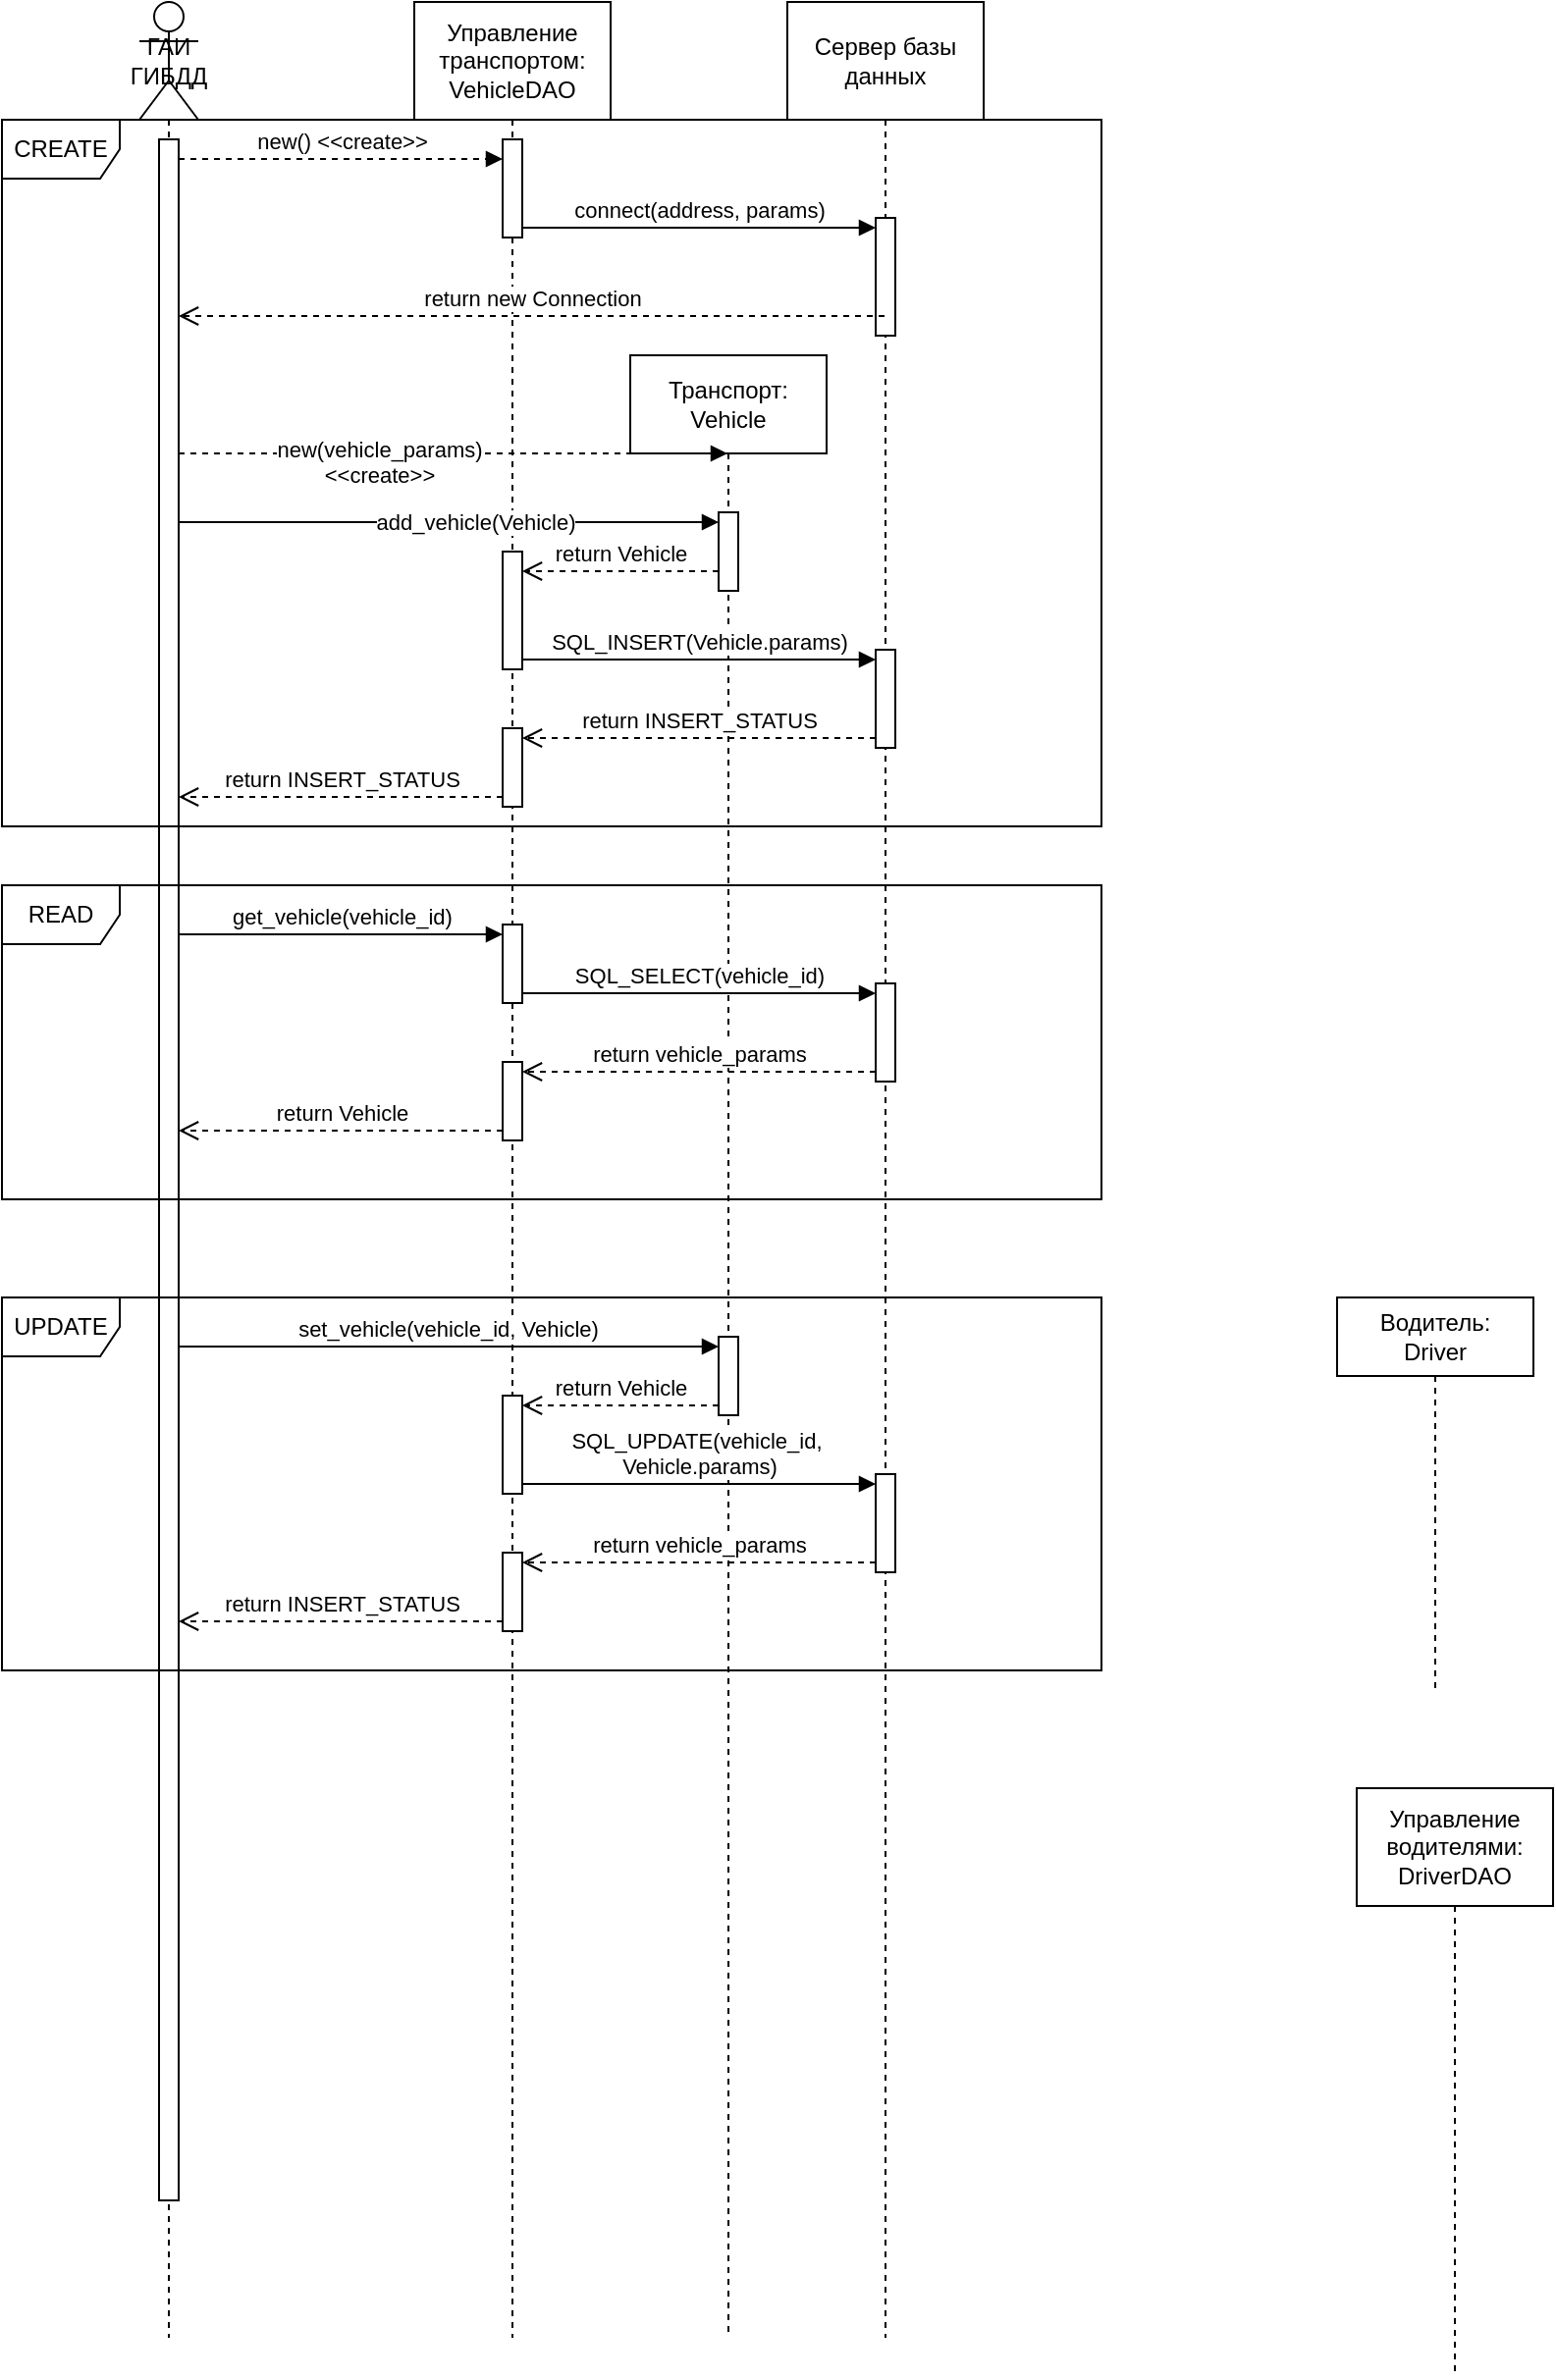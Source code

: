 <mxfile version="24.7.16">
  <diagram name="Страница — 1" id="xHwK_b2retfKlfM4JfdF">
    <mxGraphModel dx="1050" dy="530" grid="1" gridSize="10" guides="1" tooltips="1" connect="1" arrows="1" fold="1" page="1" pageScale="1" pageWidth="1200" pageHeight="1920" math="0" shadow="0">
      <root>
        <mxCell id="0" />
        <mxCell id="1" parent="0" />
        <mxCell id="ZmueGVc2QgfomNV0Ne6T-6" value="ГАИ ГИБДД" style="shape=umlLifeline;perimeter=lifelinePerimeter;whiteSpace=wrap;html=1;container=1;dropTarget=0;collapsible=0;recursiveResize=0;outlineConnect=0;portConstraint=eastwest;newEdgeStyle={&quot;curved&quot;:0,&quot;rounded&quot;:0};participant=umlActor;size=60;" vertex="1" parent="1">
          <mxGeometry x="100" y="60" width="30" height="1190" as="geometry" />
        </mxCell>
        <mxCell id="ZmueGVc2QgfomNV0Ne6T-15" value="" style="html=1;points=[[0,0,0,0,5],[0,1,0,0,-5],[1,0,0,0,5],[1,1,0,0,-5]];perimeter=orthogonalPerimeter;outlineConnect=0;targetShapes=umlLifeline;portConstraint=eastwest;newEdgeStyle={&quot;curved&quot;:0,&quot;rounded&quot;:0};" vertex="1" parent="ZmueGVc2QgfomNV0Ne6T-6">
          <mxGeometry x="10" y="70" width="10" height="1050" as="geometry" />
        </mxCell>
        <mxCell id="ZmueGVc2QgfomNV0Ne6T-10" value="Транспорт:&lt;div&gt;Vehicle&lt;/div&gt;" style="shape=umlLifeline;perimeter=lifelinePerimeter;whiteSpace=wrap;html=1;container=1;dropTarget=0;collapsible=0;recursiveResize=0;outlineConnect=0;portConstraint=eastwest;newEdgeStyle={&quot;curved&quot;:0,&quot;rounded&quot;:0};size=50;" vertex="1" parent="1">
          <mxGeometry x="350" y="240" width="100" height="1010" as="geometry" />
        </mxCell>
        <mxCell id="ZmueGVc2QgfomNV0Ne6T-57" value="" style="html=1;points=[[0,0,0,0,5],[0,1,0,0,-5],[1,0,0,0,5],[1,1,0,0,-5]];perimeter=orthogonalPerimeter;outlineConnect=0;targetShapes=umlLifeline;portConstraint=eastwest;newEdgeStyle={&quot;curved&quot;:0,&quot;rounded&quot;:0};" vertex="1" parent="ZmueGVc2QgfomNV0Ne6T-10">
          <mxGeometry x="45" y="80" width="10" height="40" as="geometry" />
        </mxCell>
        <mxCell id="ZmueGVc2QgfomNV0Ne6T-92" value="" style="html=1;points=[[0,0,0,0,5],[0,1,0,0,-5],[1,0,0,0,5],[1,1,0,0,-5]];perimeter=orthogonalPerimeter;outlineConnect=0;targetShapes=umlLifeline;portConstraint=eastwest;newEdgeStyle={&quot;curved&quot;:0,&quot;rounded&quot;:0};" vertex="1" parent="ZmueGVc2QgfomNV0Ne6T-10">
          <mxGeometry x="45" y="500" width="10" height="40" as="geometry" />
        </mxCell>
        <mxCell id="ZmueGVc2QgfomNV0Ne6T-11" value="Управление транспортом:&lt;div&gt;VehicleDAO&lt;/div&gt;" style="shape=umlLifeline;perimeter=lifelinePerimeter;whiteSpace=wrap;html=1;container=1;dropTarget=0;collapsible=0;recursiveResize=0;outlineConnect=0;portConstraint=eastwest;newEdgeStyle={&quot;curved&quot;:0,&quot;rounded&quot;:0};size=60;" vertex="1" parent="1">
          <mxGeometry x="240" y="60" width="100" height="1190" as="geometry" />
        </mxCell>
        <mxCell id="ZmueGVc2QgfomNV0Ne6T-19" value="" style="html=1;points=[[0,0,0,0,5],[0,1,0,0,-5],[1,0,0,0,5],[1,1,0,0,-5]];perimeter=orthogonalPerimeter;outlineConnect=0;targetShapes=umlLifeline;portConstraint=eastwest;newEdgeStyle={&quot;curved&quot;:0,&quot;rounded&quot;:0};" vertex="1" parent="ZmueGVc2QgfomNV0Ne6T-11">
          <mxGeometry x="45" y="70" width="10" height="50" as="geometry" />
        </mxCell>
        <mxCell id="ZmueGVc2QgfomNV0Ne6T-66" value="" style="html=1;points=[[0,0,0,0,5],[0,1,0,0,-5],[1,0,0,0,5],[1,1,0,0,-5]];perimeter=orthogonalPerimeter;outlineConnect=0;targetShapes=umlLifeline;portConstraint=eastwest;newEdgeStyle={&quot;curved&quot;:0,&quot;rounded&quot;:0};" vertex="1" parent="ZmueGVc2QgfomNV0Ne6T-11">
          <mxGeometry x="45" y="280" width="10" height="60" as="geometry" />
        </mxCell>
        <mxCell id="ZmueGVc2QgfomNV0Ne6T-71" value="" style="html=1;points=[[0,0,0,0,5],[0,1,0,0,-5],[1,0,0,0,5],[1,1,0,0,-5]];perimeter=orthogonalPerimeter;outlineConnect=0;targetShapes=umlLifeline;portConstraint=eastwest;newEdgeStyle={&quot;curved&quot;:0,&quot;rounded&quot;:0};" vertex="1" parent="ZmueGVc2QgfomNV0Ne6T-11">
          <mxGeometry x="45" y="370" width="10" height="40" as="geometry" />
        </mxCell>
        <mxCell id="ZmueGVc2QgfomNV0Ne6T-76" value="" style="html=1;points=[[0,0,0,0,5],[0,1,0,0,-5],[1,0,0,0,5],[1,1,0,0,-5]];perimeter=orthogonalPerimeter;outlineConnect=0;targetShapes=umlLifeline;portConstraint=eastwest;newEdgeStyle={&quot;curved&quot;:0,&quot;rounded&quot;:0};" vertex="1" parent="ZmueGVc2QgfomNV0Ne6T-11">
          <mxGeometry x="45" y="470" width="10" height="40" as="geometry" />
        </mxCell>
        <mxCell id="ZmueGVc2QgfomNV0Ne6T-80" value="" style="html=1;points=[[0,0,0,0,5],[0,1,0,0,-5],[1,0,0,0,5],[1,1,0,0,-5]];perimeter=orthogonalPerimeter;outlineConnect=0;targetShapes=umlLifeline;portConstraint=eastwest;newEdgeStyle={&quot;curved&quot;:0,&quot;rounded&quot;:0};" vertex="1" parent="ZmueGVc2QgfomNV0Ne6T-11">
          <mxGeometry x="45" y="540" width="10" height="40" as="geometry" />
        </mxCell>
        <mxCell id="ZmueGVc2QgfomNV0Ne6T-94" value="" style="html=1;points=[[0,0,0,0,5],[0,1,0,0,-5],[1,0,0,0,5],[1,1,0,0,-5]];perimeter=orthogonalPerimeter;outlineConnect=0;targetShapes=umlLifeline;portConstraint=eastwest;newEdgeStyle={&quot;curved&quot;:0,&quot;rounded&quot;:0};" vertex="1" parent="ZmueGVc2QgfomNV0Ne6T-11">
          <mxGeometry x="45" y="710" width="10" height="50" as="geometry" />
        </mxCell>
        <mxCell id="ZmueGVc2QgfomNV0Ne6T-12" value="Водитель:&lt;div&gt;Driver&lt;/div&gt;" style="shape=umlLifeline;perimeter=lifelinePerimeter;whiteSpace=wrap;html=1;container=1;dropTarget=0;collapsible=0;recursiveResize=0;outlineConnect=0;portConstraint=eastwest;newEdgeStyle={&quot;curved&quot;:0,&quot;rounded&quot;:0};size=40;" vertex="1" parent="1">
          <mxGeometry x="710" y="720" width="100" height="200" as="geometry" />
        </mxCell>
        <mxCell id="ZmueGVc2QgfomNV0Ne6T-13" value="Управление водителями:&lt;div&gt;DriverDAO&lt;/div&gt;" style="shape=umlLifeline;perimeter=lifelinePerimeter;whiteSpace=wrap;html=1;container=1;dropTarget=0;collapsible=0;recursiveResize=0;outlineConnect=0;portConstraint=eastwest;newEdgeStyle={&quot;curved&quot;:0,&quot;rounded&quot;:0};size=60;" vertex="1" parent="1">
          <mxGeometry x="720" y="970" width="100" height="300" as="geometry" />
        </mxCell>
        <mxCell id="ZmueGVc2QgfomNV0Ne6T-20" value="new() &amp;lt;&amp;lt;create&amp;gt;&amp;gt;" style="html=1;verticalAlign=bottom;startArrow=none;endArrow=block;startSize=8;curved=0;rounded=0;startFill=0;dashed=1;" edge="1" target="ZmueGVc2QgfomNV0Ne6T-19" parent="1" source="ZmueGVc2QgfomNV0Ne6T-15">
          <mxGeometry relative="1" as="geometry">
            <mxPoint x="110" y="140.0" as="sourcePoint" />
            <mxPoint x="295" y="140.0" as="targetPoint" />
            <Array as="points">
              <mxPoint x="170" y="140" />
            </Array>
          </mxGeometry>
        </mxCell>
        <mxCell id="ZmueGVc2QgfomNV0Ne6T-32" value="Сервер базы данных" style="shape=umlLifeline;perimeter=lifelinePerimeter;whiteSpace=wrap;html=1;container=1;dropTarget=0;collapsible=0;recursiveResize=0;outlineConnect=0;portConstraint=eastwest;newEdgeStyle={&quot;curved&quot;:0,&quot;rounded&quot;:0};size=60;" vertex="1" parent="1">
          <mxGeometry x="430" y="60" width="100" height="1190" as="geometry" />
        </mxCell>
        <mxCell id="ZmueGVc2QgfomNV0Ne6T-43" value="" style="html=1;points=[[0,0,0,0,5],[0,1,0,0,-5],[1,0,0,0,5],[1,1,0,0,-5]];perimeter=orthogonalPerimeter;outlineConnect=0;targetShapes=umlLifeline;portConstraint=eastwest;newEdgeStyle={&quot;curved&quot;:0,&quot;rounded&quot;:0};" vertex="1" parent="ZmueGVc2QgfomNV0Ne6T-32">
          <mxGeometry x="45" y="110" width="10" height="60" as="geometry" />
        </mxCell>
        <mxCell id="ZmueGVc2QgfomNV0Ne6T-68" value="" style="html=1;points=[[0,0,0,0,5],[0,1,0,0,-5],[1,0,0,0,5],[1,1,0,0,-5]];perimeter=orthogonalPerimeter;outlineConnect=0;targetShapes=umlLifeline;portConstraint=eastwest;newEdgeStyle={&quot;curved&quot;:0,&quot;rounded&quot;:0};" vertex="1" parent="ZmueGVc2QgfomNV0Ne6T-32">
          <mxGeometry x="45" y="330" width="10" height="50" as="geometry" />
        </mxCell>
        <mxCell id="ZmueGVc2QgfomNV0Ne6T-77" value="" style="html=1;points=[[0,0,0,0,5],[0,1,0,0,-5],[1,0,0,0,5],[1,1,0,0,-5]];perimeter=orthogonalPerimeter;outlineConnect=0;targetShapes=umlLifeline;portConstraint=eastwest;newEdgeStyle={&quot;curved&quot;:0,&quot;rounded&quot;:0};" vertex="1" parent="ZmueGVc2QgfomNV0Ne6T-32">
          <mxGeometry x="45" y="500" width="10" height="50" as="geometry" />
        </mxCell>
        <mxCell id="ZmueGVc2QgfomNV0Ne6T-98" value="" style="html=1;points=[[0,0,0,0,5],[0,1,0,0,-5],[1,0,0,0,5],[1,1,0,0,-5]];perimeter=orthogonalPerimeter;outlineConnect=0;targetShapes=umlLifeline;portConstraint=eastwest;newEdgeStyle={&quot;curved&quot;:0,&quot;rounded&quot;:0};" vertex="1" parent="ZmueGVc2QgfomNV0Ne6T-32">
          <mxGeometry x="45" y="750" width="10" height="50" as="geometry" />
        </mxCell>
        <mxCell id="ZmueGVc2QgfomNV0Ne6T-44" value="connect(address, params)" style="html=1;verticalAlign=bottom;endArrow=block;curved=0;rounded=0;entryX=0;entryY=0;entryDx=0;entryDy=5;" edge="1" target="ZmueGVc2QgfomNV0Ne6T-43" parent="1" source="ZmueGVc2QgfomNV0Ne6T-19">
          <mxGeometry relative="1" as="geometry">
            <mxPoint x="300" y="175" as="sourcePoint" />
            <mxPoint as="offset" />
          </mxGeometry>
        </mxCell>
        <mxCell id="ZmueGVc2QgfomNV0Ne6T-45" value="return new Connection" style="html=1;verticalAlign=bottom;endArrow=open;dashed=1;endSize=8;curved=0;rounded=0;" edge="1" source="ZmueGVc2QgfomNV0Ne6T-32" parent="1" target="ZmueGVc2QgfomNV0Ne6T-15">
          <mxGeometry relative="1" as="geometry">
            <mxPoint x="110" y="220" as="targetPoint" />
            <mxPoint x="480" y="220" as="sourcePoint" />
            <Array as="points">
              <mxPoint x="340" y="220" />
            </Array>
          </mxGeometry>
        </mxCell>
        <mxCell id="ZmueGVc2QgfomNV0Ne6T-58" value="new(vehicle_params)&lt;div&gt;&amp;lt;&amp;lt;create&amp;gt;&amp;gt;&lt;/div&gt;" style="html=1;verticalAlign=bottom;endArrow=block;curved=0;rounded=0;dashed=1;" edge="1" parent="1" source="ZmueGVc2QgfomNV0Ne6T-15" target="ZmueGVc2QgfomNV0Ne6T-10">
          <mxGeometry x="-0.269" y="-20" width="80" relative="1" as="geometry">
            <mxPoint x="310" y="360.0" as="sourcePoint" />
            <mxPoint x="419.5" y="360.0" as="targetPoint" />
            <Array as="points">
              <mxPoint x="380" y="290" />
            </Array>
            <mxPoint as="offset" />
          </mxGeometry>
        </mxCell>
        <mxCell id="ZmueGVc2QgfomNV0Ne6T-62" value="" style="html=1;verticalAlign=bottom;endArrow=block;curved=0;rounded=0;entryX=0;entryY=0;entryDx=0;entryDy=5;entryPerimeter=0;" edge="1" parent="1" source="ZmueGVc2QgfomNV0Ne6T-15" target="ZmueGVc2QgfomNV0Ne6T-57">
          <mxGeometry x="-0.077" y="-20" width="80" relative="1" as="geometry">
            <mxPoint x="110" y="270" as="sourcePoint" />
            <mxPoint x="299.5" y="270" as="targetPoint" />
            <mxPoint as="offset" />
          </mxGeometry>
        </mxCell>
        <mxCell id="ZmueGVc2QgfomNV0Ne6T-64" value="add_vehicle(Vehicle)" style="edgeLabel;html=1;align=center;verticalAlign=middle;resizable=0;points=[];" vertex="1" connectable="0" parent="ZmueGVc2QgfomNV0Ne6T-62">
          <mxGeometry x="0.203" y="2" relative="1" as="geometry">
            <mxPoint x="-15" y="2" as="offset" />
          </mxGeometry>
        </mxCell>
        <mxCell id="ZmueGVc2QgfomNV0Ne6T-67" value="return Vehicle" style="html=1;verticalAlign=bottom;endArrow=open;dashed=1;endSize=8;curved=0;rounded=0;" edge="1" parent="1" source="ZmueGVc2QgfomNV0Ne6T-57" target="ZmueGVc2QgfomNV0Ne6T-66">
          <mxGeometry relative="1" as="geometry">
            <mxPoint x="430" y="369.58" as="sourcePoint" />
            <mxPoint x="350" y="369.58" as="targetPoint" />
            <Array as="points">
              <mxPoint x="330" y="350" />
            </Array>
          </mxGeometry>
        </mxCell>
        <mxCell id="ZmueGVc2QgfomNV0Ne6T-69" value="SQL_INSERT(Vehicle.params)" style="html=1;verticalAlign=bottom;endArrow=block;curved=0;rounded=0;entryX=0;entryY=0;entryDx=0;entryDy=5;" edge="1" target="ZmueGVc2QgfomNV0Ne6T-68" parent="1" source="ZmueGVc2QgfomNV0Ne6T-66">
          <mxGeometry relative="1" as="geometry">
            <mxPoint x="320" y="395" as="sourcePoint" />
          </mxGeometry>
        </mxCell>
        <mxCell id="ZmueGVc2QgfomNV0Ne6T-70" value="return INSERT_STATUS" style="html=1;verticalAlign=bottom;endArrow=open;dashed=1;endSize=8;curved=0;rounded=0;exitX=0;exitY=1;exitDx=0;exitDy=-5;entryX=1;entryY=0;entryDx=0;entryDy=5;entryPerimeter=0;" edge="1" source="ZmueGVc2QgfomNV0Ne6T-68" parent="1" target="ZmueGVc2QgfomNV0Ne6T-71">
          <mxGeometry relative="1" as="geometry">
            <mxPoint x="320" y="465" as="targetPoint" />
          </mxGeometry>
        </mxCell>
        <mxCell id="ZmueGVc2QgfomNV0Ne6T-73" value="return INSERT_STATUS" style="html=1;verticalAlign=bottom;endArrow=open;dashed=1;endSize=8;curved=0;rounded=0;exitX=0;exitY=1;exitDx=0;exitDy=-5;exitPerimeter=0;" edge="1" parent="1" source="ZmueGVc2QgfomNV0Ne6T-71" target="ZmueGVc2QgfomNV0Ne6T-15">
          <mxGeometry relative="1" as="geometry">
            <mxPoint x="100" y="450" as="targetPoint" />
            <mxPoint x="290" y="460" as="sourcePoint" />
          </mxGeometry>
        </mxCell>
        <mxCell id="ZmueGVc2QgfomNV0Ne6T-74" value="CREATE" style="shape=umlFrame;whiteSpace=wrap;html=1;pointerEvents=0;" vertex="1" parent="1">
          <mxGeometry x="30" y="120" width="560" height="360" as="geometry" />
        </mxCell>
        <mxCell id="ZmueGVc2QgfomNV0Ne6T-75" value="get_vehicle(vehicle_id)" style="html=1;verticalAlign=bottom;endArrow=block;curved=0;rounded=0;entryX=0;entryY=0;entryDx=0;entryDy=5;entryPerimeter=0;" edge="1" parent="1" source="ZmueGVc2QgfomNV0Ne6T-15" target="ZmueGVc2QgfomNV0Ne6T-76">
          <mxGeometry width="80" relative="1" as="geometry">
            <mxPoint x="150" y="549.58" as="sourcePoint" />
            <mxPoint x="230" y="549.58" as="targetPoint" />
          </mxGeometry>
        </mxCell>
        <mxCell id="ZmueGVc2QgfomNV0Ne6T-78" value="SQL_SELECT(vehicle_id)" style="html=1;verticalAlign=bottom;endArrow=block;curved=0;rounded=0;entryX=0;entryY=0;entryDx=0;entryDy=5;exitX=1;exitY=1;exitDx=0;exitDy=-5;exitPerimeter=0;" edge="1" target="ZmueGVc2QgfomNV0Ne6T-77" parent="1" source="ZmueGVc2QgfomNV0Ne6T-76">
          <mxGeometry relative="1" as="geometry">
            <mxPoint x="290" y="565" as="sourcePoint" />
            <mxPoint as="offset" />
          </mxGeometry>
        </mxCell>
        <mxCell id="ZmueGVc2QgfomNV0Ne6T-79" value="return vehicle_params" style="html=1;verticalAlign=bottom;endArrow=open;dashed=1;endSize=8;curved=0;rounded=0;exitX=0;exitY=1;exitDx=0;exitDy=-5;entryX=1;entryY=0;entryDx=0;entryDy=5;entryPerimeter=0;" edge="1" source="ZmueGVc2QgfomNV0Ne6T-77" parent="1" target="ZmueGVc2QgfomNV0Ne6T-80">
          <mxGeometry relative="1" as="geometry">
            <mxPoint x="400" y="615" as="targetPoint" />
            <mxPoint as="offset" />
          </mxGeometry>
        </mxCell>
        <mxCell id="ZmueGVc2QgfomNV0Ne6T-82" value="return Vehicle" style="html=1;verticalAlign=bottom;endArrow=open;dashed=1;endSize=8;curved=0;rounded=0;exitX=0;exitY=1;exitDx=0;exitDy=-5;exitPerimeter=0;" edge="1" parent="1" source="ZmueGVc2QgfomNV0Ne6T-80" target="ZmueGVc2QgfomNV0Ne6T-15">
          <mxGeometry relative="1" as="geometry">
            <mxPoint x="305" y="615" as="targetPoint" />
            <mxPoint x="485" y="615" as="sourcePoint" />
            <mxPoint as="offset" />
          </mxGeometry>
        </mxCell>
        <mxCell id="ZmueGVc2QgfomNV0Ne6T-83" value="READ" style="shape=umlFrame;whiteSpace=wrap;html=1;pointerEvents=0;" vertex="1" parent="1">
          <mxGeometry x="30" y="510" width="560" height="160" as="geometry" />
        </mxCell>
        <mxCell id="ZmueGVc2QgfomNV0Ne6T-86" value="set_vehicle(vehicle_id, Vehicle)" style="html=1;verticalAlign=bottom;endArrow=block;curved=0;rounded=0;entryX=0;entryY=0;entryDx=0;entryDy=5;entryPerimeter=0;" edge="1" parent="1" source="ZmueGVc2QgfomNV0Ne6T-15" target="ZmueGVc2QgfomNV0Ne6T-92">
          <mxGeometry x="-0.003" width="80" relative="1" as="geometry">
            <mxPoint x="160" y="750" as="sourcePoint" />
            <mxPoint x="285" y="745" as="targetPoint" />
            <mxPoint as="offset" />
          </mxGeometry>
        </mxCell>
        <mxCell id="ZmueGVc2QgfomNV0Ne6T-93" value="return Vehicle" style="html=1;verticalAlign=bottom;endArrow=open;dashed=1;endSize=8;curved=0;rounded=0;exitX=0;exitY=1;exitDx=0;exitDy=-5;exitPerimeter=0;entryX=1;entryY=0;entryDx=0;entryDy=5;entryPerimeter=0;" edge="1" parent="1" source="ZmueGVc2QgfomNV0Ne6T-92" target="ZmueGVc2QgfomNV0Ne6T-94">
          <mxGeometry relative="1" as="geometry">
            <mxPoint x="380" y="780" as="sourcePoint" />
            <mxPoint x="280" y="780" as="targetPoint" />
            <Array as="points" />
          </mxGeometry>
        </mxCell>
        <mxCell id="ZmueGVc2QgfomNV0Ne6T-99" value="SQL_UPDATE(vehicle_id,&amp;nbsp;&lt;div&gt;Vehicle.params)&lt;/div&gt;" style="html=1;verticalAlign=bottom;endArrow=block;curved=0;rounded=0;entryX=0;entryY=0;entryDx=0;entryDy=5;exitX=1;exitY=1;exitDx=0;exitDy=-5;exitPerimeter=0;" edge="1" parent="1" target="ZmueGVc2QgfomNV0Ne6T-98" source="ZmueGVc2QgfomNV0Ne6T-94">
          <mxGeometry relative="1" as="geometry">
            <mxPoint x="295" y="805" as="sourcePoint" />
            <mxPoint as="offset" />
          </mxGeometry>
        </mxCell>
        <mxCell id="ZmueGVc2QgfomNV0Ne6T-101" value="" style="html=1;points=[[0,0,0,0,5],[0,1,0,0,-5],[1,0,0,0,5],[1,1,0,0,-5]];perimeter=orthogonalPerimeter;outlineConnect=0;targetShapes=umlLifeline;portConstraint=eastwest;newEdgeStyle={&quot;curved&quot;:0,&quot;rounded&quot;:0};" vertex="1" parent="1">
          <mxGeometry x="285" y="850" width="10" height="40" as="geometry" />
        </mxCell>
        <mxCell id="ZmueGVc2QgfomNV0Ne6T-102" value="return INSERT_STATUS" style="html=1;verticalAlign=bottom;endArrow=open;dashed=1;endSize=8;curved=0;rounded=0;exitX=0;exitY=1;exitDx=0;exitDy=-5;exitPerimeter=0;" edge="1" parent="1" source="ZmueGVc2QgfomNV0Ne6T-101" target="ZmueGVc2QgfomNV0Ne6T-15">
          <mxGeometry relative="1" as="geometry">
            <mxPoint x="120" y="885" as="targetPoint" />
            <mxPoint x="290" y="880" as="sourcePoint" />
          </mxGeometry>
        </mxCell>
        <mxCell id="ZmueGVc2QgfomNV0Ne6T-100" value="return vehicle_params" style="html=1;verticalAlign=bottom;endArrow=open;dashed=1;endSize=8;curved=0;rounded=0;exitX=0;exitY=1;exitDx=0;exitDy=-5;entryX=1;entryY=0;entryDx=0;entryDy=5;entryPerimeter=0;" edge="1" parent="1" source="ZmueGVc2QgfomNV0Ne6T-98" target="ZmueGVc2QgfomNV0Ne6T-101">
          <mxGeometry relative="1" as="geometry">
            <mxPoint x="295" y="845" as="targetPoint" />
            <mxPoint as="offset" />
          </mxGeometry>
        </mxCell>
        <mxCell id="ZmueGVc2QgfomNV0Ne6T-104" value="UPDATE" style="shape=umlFrame;whiteSpace=wrap;html=1;pointerEvents=0;" vertex="1" parent="1">
          <mxGeometry x="30" y="720" width="560" height="190" as="geometry" />
        </mxCell>
      </root>
    </mxGraphModel>
  </diagram>
</mxfile>

